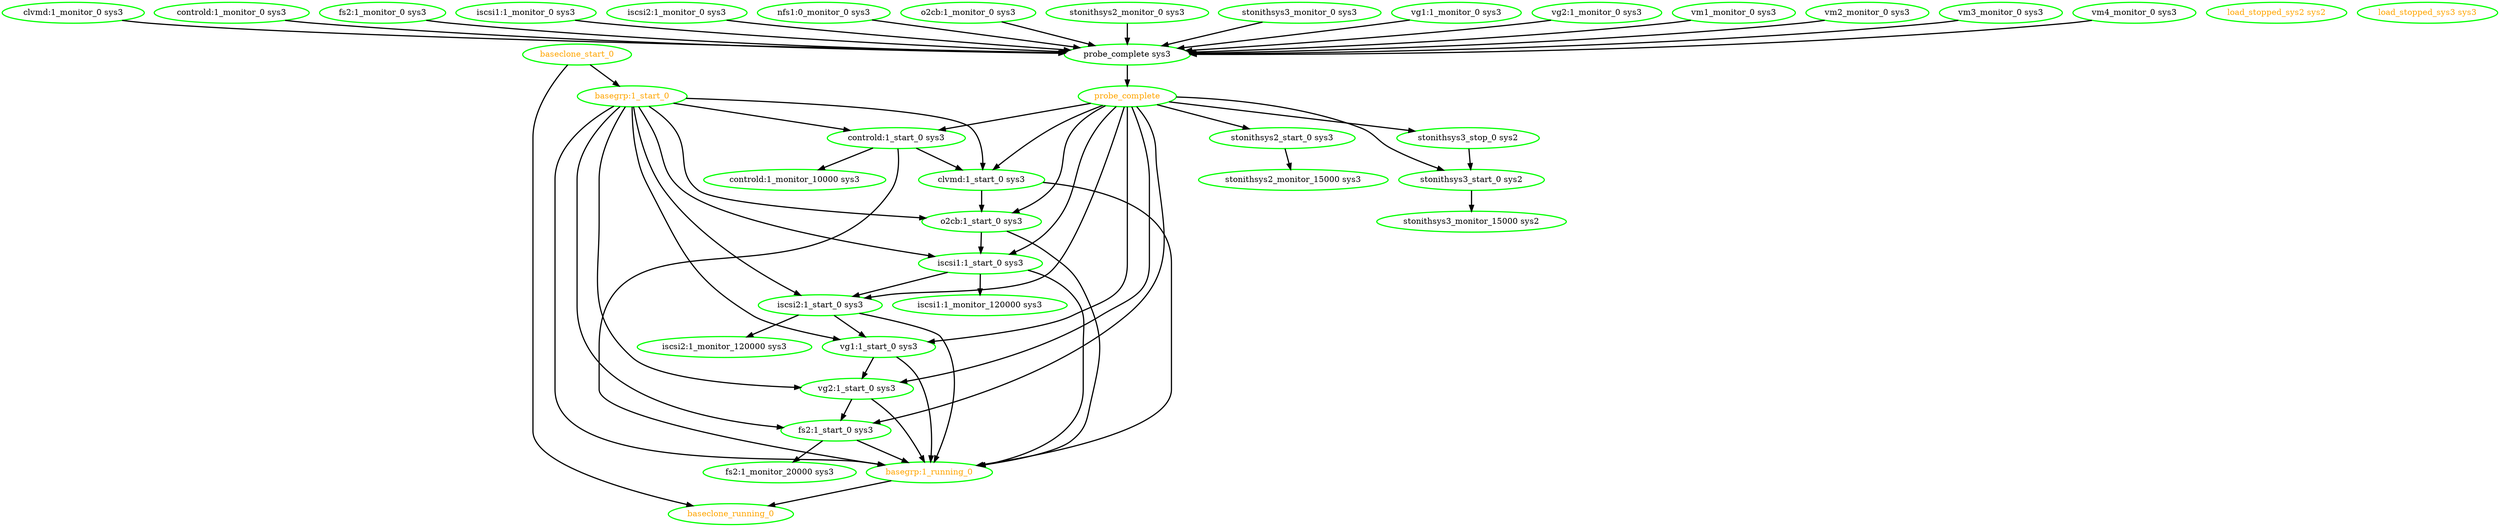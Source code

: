 digraph "g" {
"baseclone_running_0" [ style=bold color="green" fontcolor="orange"  ]
"baseclone_start_0" -> "baseclone_running_0" [ style = bold]
"baseclone_start_0" -> "basegrp:1_start_0" [ style = bold]
"baseclone_start_0" [ style=bold color="green" fontcolor="orange"  ]
"basegrp:1_running_0" -> "baseclone_running_0" [ style = bold]
"basegrp:1_running_0" [ style=bold color="green" fontcolor="orange"  ]
"basegrp:1_start_0" -> "basegrp:1_running_0" [ style = bold]
"basegrp:1_start_0" -> "clvmd:1_start_0 sys3" [ style = bold]
"basegrp:1_start_0" -> "controld:1_start_0 sys3" [ style = bold]
"basegrp:1_start_0" -> "fs2:1_start_0 sys3" [ style = bold]
"basegrp:1_start_0" -> "iscsi1:1_start_0 sys3" [ style = bold]
"basegrp:1_start_0" -> "iscsi2:1_start_0 sys3" [ style = bold]
"basegrp:1_start_0" -> "o2cb:1_start_0 sys3" [ style = bold]
"basegrp:1_start_0" -> "vg1:1_start_0 sys3" [ style = bold]
"basegrp:1_start_0" -> "vg2:1_start_0 sys3" [ style = bold]
"basegrp:1_start_0" [ style=bold color="green" fontcolor="orange"  ]
"clvmd:1_monitor_0 sys3" -> "probe_complete sys3" [ style = bold]
"clvmd:1_monitor_0 sys3" [ style=bold color="green" fontcolor="black"  ]
"clvmd:1_start_0 sys3" -> "basegrp:1_running_0" [ style = bold]
"clvmd:1_start_0 sys3" -> "o2cb:1_start_0 sys3" [ style = bold]
"clvmd:1_start_0 sys3" [ style=bold color="green" fontcolor="black"  ]
"controld:1_monitor_0 sys3" -> "probe_complete sys3" [ style = bold]
"controld:1_monitor_0 sys3" [ style=bold color="green" fontcolor="black"  ]
"controld:1_monitor_10000 sys3" [ style=bold color="green" fontcolor="black"  ]
"controld:1_start_0 sys3" -> "basegrp:1_running_0" [ style = bold]
"controld:1_start_0 sys3" -> "clvmd:1_start_0 sys3" [ style = bold]
"controld:1_start_0 sys3" -> "controld:1_monitor_10000 sys3" [ style = bold]
"controld:1_start_0 sys3" [ style=bold color="green" fontcolor="black"  ]
"fs2:1_monitor_0 sys3" -> "probe_complete sys3" [ style = bold]
"fs2:1_monitor_0 sys3" [ style=bold color="green" fontcolor="black"  ]
"fs2:1_monitor_20000 sys3" [ style=bold color="green" fontcolor="black"  ]
"fs2:1_start_0 sys3" -> "basegrp:1_running_0" [ style = bold]
"fs2:1_start_0 sys3" -> "fs2:1_monitor_20000 sys3" [ style = bold]
"fs2:1_start_0 sys3" [ style=bold color="green" fontcolor="black"  ]
"iscsi1:1_monitor_0 sys3" -> "probe_complete sys3" [ style = bold]
"iscsi1:1_monitor_0 sys3" [ style=bold color="green" fontcolor="black"  ]
"iscsi1:1_monitor_120000 sys3" [ style=bold color="green" fontcolor="black"  ]
"iscsi1:1_start_0 sys3" -> "basegrp:1_running_0" [ style = bold]
"iscsi1:1_start_0 sys3" -> "iscsi1:1_monitor_120000 sys3" [ style = bold]
"iscsi1:1_start_0 sys3" -> "iscsi2:1_start_0 sys3" [ style = bold]
"iscsi1:1_start_0 sys3" [ style=bold color="green" fontcolor="black"  ]
"iscsi2:1_monitor_0 sys3" -> "probe_complete sys3" [ style = bold]
"iscsi2:1_monitor_0 sys3" [ style=bold color="green" fontcolor="black"  ]
"iscsi2:1_monitor_120000 sys3" [ style=bold color="green" fontcolor="black"  ]
"iscsi2:1_start_0 sys3" -> "basegrp:1_running_0" [ style = bold]
"iscsi2:1_start_0 sys3" -> "iscsi2:1_monitor_120000 sys3" [ style = bold]
"iscsi2:1_start_0 sys3" -> "vg1:1_start_0 sys3" [ style = bold]
"iscsi2:1_start_0 sys3" [ style=bold color="green" fontcolor="black"  ]
"load_stopped_sys2 sys2" [ style=bold color="green" fontcolor="orange"  ]
"load_stopped_sys3 sys3" [ style=bold color="green" fontcolor="orange"  ]
"nfs1:0_monitor_0 sys3" -> "probe_complete sys3" [ style = bold]
"nfs1:0_monitor_0 sys3" [ style=bold color="green" fontcolor="black"  ]
"o2cb:1_monitor_0 sys3" -> "probe_complete sys3" [ style = bold]
"o2cb:1_monitor_0 sys3" [ style=bold color="green" fontcolor="black"  ]
"o2cb:1_start_0 sys3" -> "basegrp:1_running_0" [ style = bold]
"o2cb:1_start_0 sys3" -> "iscsi1:1_start_0 sys3" [ style = bold]
"o2cb:1_start_0 sys3" [ style=bold color="green" fontcolor="black"  ]
"probe_complete sys3" -> "probe_complete" [ style = bold]
"probe_complete sys3" [ style=bold color="green" fontcolor="black"  ]
"probe_complete" -> "clvmd:1_start_0 sys3" [ style = bold]
"probe_complete" -> "controld:1_start_0 sys3" [ style = bold]
"probe_complete" -> "fs2:1_start_0 sys3" [ style = bold]
"probe_complete" -> "iscsi1:1_start_0 sys3" [ style = bold]
"probe_complete" -> "iscsi2:1_start_0 sys3" [ style = bold]
"probe_complete" -> "o2cb:1_start_0 sys3" [ style = bold]
"probe_complete" -> "stonithsys2_start_0 sys3" [ style = bold]
"probe_complete" -> "stonithsys3_start_0 sys2" [ style = bold]
"probe_complete" -> "stonithsys3_stop_0 sys2" [ style = bold]
"probe_complete" -> "vg1:1_start_0 sys3" [ style = bold]
"probe_complete" -> "vg2:1_start_0 sys3" [ style = bold]
"probe_complete" [ style=bold color="green" fontcolor="orange"  ]
"stonithsys2_monitor_0 sys3" -> "probe_complete sys3" [ style = bold]
"stonithsys2_monitor_0 sys3" [ style=bold color="green" fontcolor="black"  ]
"stonithsys2_monitor_15000 sys3" [ style=bold color="green" fontcolor="black"  ]
"stonithsys2_start_0 sys3" -> "stonithsys2_monitor_15000 sys3" [ style = bold]
"stonithsys2_start_0 sys3" [ style=bold color="green" fontcolor="black"  ]
"stonithsys3_monitor_0 sys3" -> "probe_complete sys3" [ style = bold]
"stonithsys3_monitor_0 sys3" [ style=bold color="green" fontcolor="black"  ]
"stonithsys3_monitor_15000 sys2" [ style=bold color="green" fontcolor="black"  ]
"stonithsys3_start_0 sys2" -> "stonithsys3_monitor_15000 sys2" [ style = bold]
"stonithsys3_start_0 sys2" [ style=bold color="green" fontcolor="black"  ]
"stonithsys3_stop_0 sys2" -> "stonithsys3_start_0 sys2" [ style = bold]
"stonithsys3_stop_0 sys2" [ style=bold color="green" fontcolor="black"  ]
"vg1:1_monitor_0 sys3" -> "probe_complete sys3" [ style = bold]
"vg1:1_monitor_0 sys3" [ style=bold color="green" fontcolor="black"  ]
"vg1:1_start_0 sys3" -> "basegrp:1_running_0" [ style = bold]
"vg1:1_start_0 sys3" -> "vg2:1_start_0 sys3" [ style = bold]
"vg1:1_start_0 sys3" [ style=bold color="green" fontcolor="black"  ]
"vg2:1_monitor_0 sys3" -> "probe_complete sys3" [ style = bold]
"vg2:1_monitor_0 sys3" [ style=bold color="green" fontcolor="black"  ]
"vg2:1_start_0 sys3" -> "basegrp:1_running_0" [ style = bold]
"vg2:1_start_0 sys3" -> "fs2:1_start_0 sys3" [ style = bold]
"vg2:1_start_0 sys3" [ style=bold color="green" fontcolor="black"  ]
"vm1_monitor_0 sys3" -> "probe_complete sys3" [ style = bold]
"vm1_monitor_0 sys3" [ style=bold color="green" fontcolor="black"  ]
"vm2_monitor_0 sys3" -> "probe_complete sys3" [ style = bold]
"vm2_monitor_0 sys3" [ style=bold color="green" fontcolor="black"  ]
"vm3_monitor_0 sys3" -> "probe_complete sys3" [ style = bold]
"vm3_monitor_0 sys3" [ style=bold color="green" fontcolor="black"  ]
"vm4_monitor_0 sys3" -> "probe_complete sys3" [ style = bold]
"vm4_monitor_0 sys3" [ style=bold color="green" fontcolor="black"  ]
}
